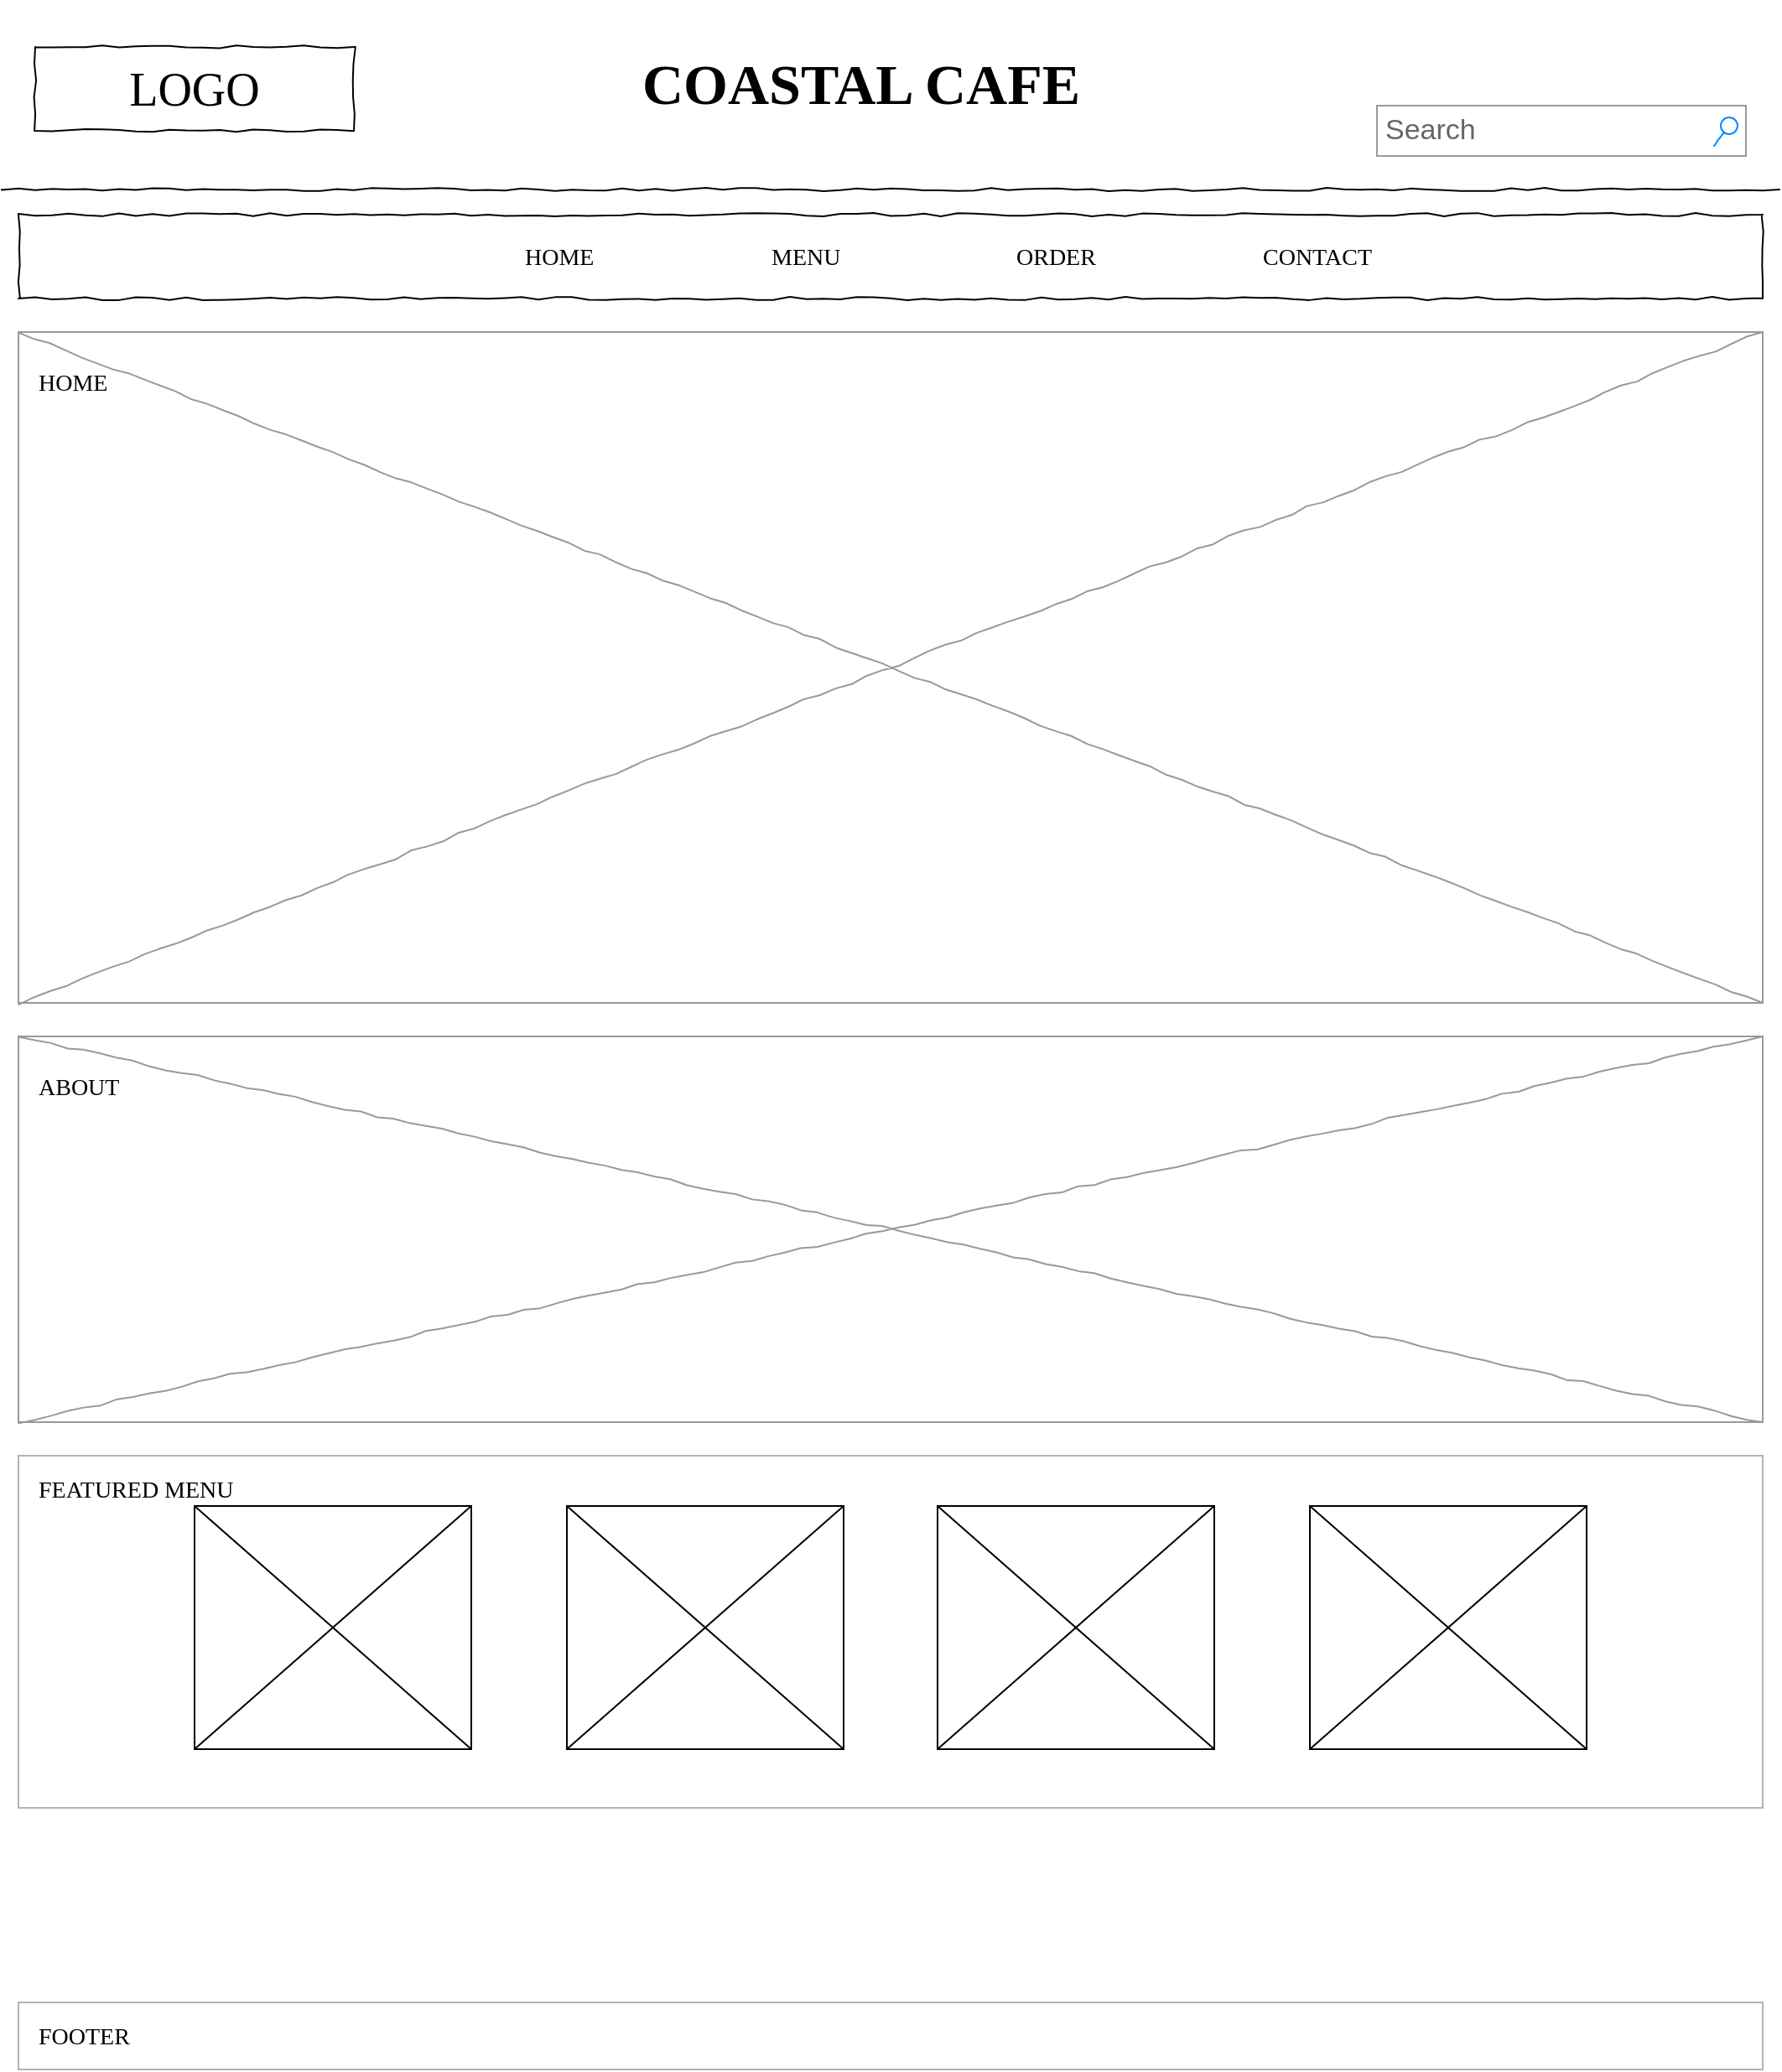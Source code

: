 <mxfile version="13.1.3" type="device"><diagram name="Page-1" id="03018318-947c-dd8e-b7a3-06fadd420f32"><mxGraphModel dx="1209" dy="607" grid="1" gridSize="10" guides="1" tooltips="1" connect="1" arrows="1" fold="1" page="1" pageScale="1" pageWidth="1100" pageHeight="850" background="#ffffff" math="0" shadow="0"><root><mxCell id="0"/><mxCell id="1" parent="0"/><mxCell id="677b7b8949515195-2" value="LOGO" style="whiteSpace=wrap;html=1;rounded=0;shadow=0;labelBackgroundColor=none;strokeWidth=1;fontFamily=Verdana;fontSize=28;align=center;comic=1;" parent="1" vertex="1"><mxGeometry x="40" y="60" width="190" height="50" as="geometry"/></mxCell><mxCell id="677b7b8949515195-3" value="Search" style="strokeWidth=1;shadow=0;dashed=0;align=center;html=1;shape=mxgraph.mockup.forms.searchBox;strokeColor=#999999;mainText=;strokeColor2=#008cff;fontColor=#666666;fontSize=17;align=left;spacingLeft=3;rounded=0;labelBackgroundColor=none;comic=1;" parent="1" vertex="1"><mxGeometry x="840" y="95" width="220" height="30" as="geometry"/></mxCell><mxCell id="677b7b8949515195-9" value="" style="line;strokeWidth=1;html=1;rounded=0;shadow=0;labelBackgroundColor=none;fillColor=none;fontFamily=Verdana;fontSize=14;fontColor=#000000;align=center;comic=1;" parent="1" vertex="1"><mxGeometry x="20" y="140" width="1060" height="10" as="geometry"/></mxCell><mxCell id="677b7b8949515195-10" value="" style="whiteSpace=wrap;html=1;rounded=0;shadow=0;labelBackgroundColor=none;strokeWidth=1;fillColor=none;fontFamily=Verdana;fontSize=12;align=center;comic=1;" parent="1" vertex="1"><mxGeometry x="30" y="160" width="1040" height="50" as="geometry"/></mxCell><mxCell id="677b7b8949515195-11" value="HOME" style="text;html=1;points=[];align=left;verticalAlign=top;spacingTop=-4;fontSize=14;fontFamily=Verdana" parent="1" vertex="1"><mxGeometry x="330" y="175" width="60" height="20" as="geometry"/></mxCell><mxCell id="677b7b8949515195-12" value="MENU" style="text;html=1;points=[];align=left;verticalAlign=top;spacingTop=-4;fontSize=14;fontFamily=Verdana" parent="1" vertex="1"><mxGeometry x="477" y="175" width="60" height="20" as="geometry"/></mxCell><mxCell id="677b7b8949515195-13" value="ORDER" style="text;html=1;points=[];align=left;verticalAlign=top;spacingTop=-4;fontSize=14;fontFamily=Verdana" parent="1" vertex="1"><mxGeometry x="623" y="175" width="60" height="20" as="geometry"/></mxCell><mxCell id="677b7b8949515195-14" value="CONTACT" style="text;html=1;points=[];align=left;verticalAlign=top;spacingTop=-4;fontSize=14;fontFamily=Verdana" parent="1" vertex="1"><mxGeometry x="770" y="175" width="60" height="20" as="geometry"/></mxCell><mxCell id="677b7b8949515195-16" value="" style="verticalLabelPosition=bottom;shadow=0;dashed=0;align=center;html=1;verticalAlign=top;strokeWidth=1;shape=mxgraph.mockup.graphics.simpleIcon;strokeColor=#999999;rounded=0;labelBackgroundColor=none;fontFamily=Verdana;fontSize=14;fontColor=#000000;comic=1;" parent="1" vertex="1"><mxGeometry x="30" y="230" width="1040" height="400" as="geometry"/></mxCell><mxCell id="aIqbMs-bbgohbHotE0H--5" value="" style="shape=image;html=1;verticalAlign=top;verticalLabelPosition=bottom;labelBackgroundColor=#ffffff;imageAspect=0;aspect=fixed;image=https://cdn1.iconfinder.com/data/icons/twitter-ui-glyph/48/Sed-21-128.png" parent="1" vertex="1"><mxGeometry x="1000" y="32" width="44" height="44" as="geometry"/></mxCell><mxCell id="aIqbMs-bbgohbHotE0H--6" value="COASTAL CAFE" style="text;html=1;points=[];align=left;verticalAlign=top;spacingTop=-4;fontSize=34;fontFamily=Comic Sans MS;fontStyle=1" parent="1" vertex="1"><mxGeometry x="400" y="60" width="150" height="50" as="geometry"/></mxCell><mxCell id="aIqbMs-bbgohbHotE0H--7" value="HOME" style="text;html=1;points=[];align=left;verticalAlign=top;spacingTop=-4;fontSize=14;fontFamily=Verdana" parent="1" vertex="1"><mxGeometry x="40" y="250" width="60" height="20" as="geometry"/></mxCell><mxCell id="aIqbMs-bbgohbHotE0H--8" value="" style="verticalLabelPosition=bottom;shadow=0;dashed=0;align=center;html=1;verticalAlign=top;strokeWidth=1;shape=mxgraph.mockup.graphics.simpleIcon;strokeColor=#999999;rounded=0;labelBackgroundColor=none;fontFamily=Verdana;fontSize=14;fontColor=#000000;comic=1;" parent="1" vertex="1"><mxGeometry x="30" y="650" width="1040" height="230" as="geometry"/></mxCell><mxCell id="aIqbMs-bbgohbHotE0H--9" value="ABOUT" style="text;html=1;points=[];align=left;verticalAlign=top;spacingTop=-4;fontSize=14;fontFamily=Verdana" parent="1" vertex="1"><mxGeometry x="40" y="670" width="60" height="20" as="geometry"/></mxCell><mxCell id="aIqbMs-bbgohbHotE0H--10" value="" style="dashed=0;align=center;fontSize=12;shape=rect;fillColor=#ffffff;strokeColor=#B3B3B3;shadow=0;recursiveResize=0;labelBorderColor=none;" parent="1" vertex="1"><mxGeometry x="30" y="900" width="1040" height="210" as="geometry"/></mxCell><mxCell id="aIqbMs-bbgohbHotE0H--11" value="" style="shape=mxgraph.gmdl.image;strokeColor=#000000;fillColor=#ffffff;align=left;labelPosition=right;verticalLabelPosition=middle;verticalAlign=middle;spacingLeft=10;fontSize=14;html=1;" parent="aIqbMs-bbgohbHotE0H--10" vertex="1"><mxGeometry x="105" y="30" width="165" height="145" as="geometry"/></mxCell><mxCell id="aIqbMs-bbgohbHotE0H--16" value="&lt;span style=&quot;color: rgba(0 , 0 , 0 , 0) ; font-family: monospace ; font-size: 0px ; font-weight: 400&quot;&gt;%3CmxGraphModel%3E%3Croot%3E%3CmxCell%20id%3D%220%22%2F%3E%3CmxCell%20id%3D%221%22%20parent%3D%220%22%2F%3E%3CmxCell%20id%3D%222%22%20value%3D%22%22%20style%3D%22shape%3Dmxgraph.gmdl.image%3BstrokeColor%3D%23000000%3BfillColor%3D%23ffffff%3Balign%3Dleft%3BlabelPosition%3Dright%3BverticalLabelPosition%3Dmiddle%3BverticalAlign%3Dmiddle%3BspacingLeft%3D10%3BfontSize%3D14%3Bhtml%3D1%3B%22%20vertex%3D%221%22%20parent%3D%221%22%3E%3CmxGeometry%20x%3D%2255%22%20y%3D%22940%22%20width%3D%22165%22%20height%3D%22145%22%20as%3D%22geometry%22%2F%3E%3C%2FmxCell%3E%3C%2Froot%3E%3C%2FmxGraphModel%3E&lt;/span&gt;" style="shape=mxgraph.gmdl.image;strokeColor=#000000;fillColor=#ffffff;align=left;labelPosition=right;verticalLabelPosition=middle;verticalAlign=middle;spacingLeft=10;fontSize=14;html=1;fontStyle=1" parent="aIqbMs-bbgohbHotE0H--10" vertex="1"><mxGeometry x="327" y="30" width="165" height="145" as="geometry"/></mxCell><mxCell id="aIqbMs-bbgohbHotE0H--18" value="" style="shape=mxgraph.gmdl.image;strokeColor=#000000;fillColor=#ffffff;align=left;labelPosition=right;verticalLabelPosition=middle;verticalAlign=middle;spacingLeft=10;fontSize=14;html=1;" parent="aIqbMs-bbgohbHotE0H--10" vertex="1"><mxGeometry x="548" y="30" width="165" height="145" as="geometry"/></mxCell><mxCell id="aIqbMs-bbgohbHotE0H--17" value="" style="shape=mxgraph.gmdl.image;strokeColor=#000000;fillColor=#ffffff;align=left;labelPosition=right;verticalLabelPosition=middle;verticalAlign=middle;spacingLeft=10;fontSize=14;html=1;" parent="aIqbMs-bbgohbHotE0H--10" vertex="1"><mxGeometry x="770" y="30" width="165" height="145" as="geometry"/></mxCell><mxCell id="aIqbMs-bbgohbHotE0H--19" value="FEATURED MENU" style="text;html=1;points=[];align=left;verticalAlign=top;spacingTop=-4;fontSize=14;fontFamily=Verdana" parent="aIqbMs-bbgohbHotE0H--10" vertex="1"><mxGeometry x="10" y="10" width="60" height="20" as="geometry"/></mxCell><mxCell id="aIqbMs-bbgohbHotE0H--24" value="" style="group" parent="1" vertex="1" connectable="0"><mxGeometry x="435" y="1150" width="230" height="52" as="geometry"/></mxCell><mxCell id="aIqbMs-bbgohbHotE0H--23" value="" style="shape=image;html=1;verticalAlign=top;verticalLabelPosition=bottom;labelBackgroundColor=#ffffff;imageAspect=0;aspect=fixed;image=https://cdn3.iconfinder.com/data/icons/peelicons-vol-1/50/Facebook-128.png;strokeColor=#B3B3B3;fontFamily=Comic Sans MS;fontSize=34;" parent="aIqbMs-bbgohbHotE0H--24" vertex="1"><mxGeometry width="50" height="50" as="geometry"/></mxCell><mxCell id="aIqbMs-bbgohbHotE0H--22" value="" style="shape=image;html=1;verticalAlign=top;verticalLabelPosition=bottom;labelBackgroundColor=#ffffff;imageAspect=0;aspect=fixed;image=https://cdn3.iconfinder.com/data/icons/peelicons-vol-1/50/Intsagram-128.png;strokeColor=#B3B3B3;fontFamily=Comic Sans MS;fontSize=34;" parent="aIqbMs-bbgohbHotE0H--24" vertex="1"><mxGeometry x="88" width="52" height="52" as="geometry"/></mxCell><mxCell id="aIqbMs-bbgohbHotE0H--21" value="" style="shape=image;html=1;verticalAlign=top;verticalLabelPosition=bottom;labelBackgroundColor=#ffffff;imageAspect=0;aspect=fixed;image=https://cdn3.iconfinder.com/data/icons/peelicons-vol-1/50/Mail-128.png;strokeColor=#B3B3B3;fontFamily=Comic Sans MS;fontSize=34;" parent="aIqbMs-bbgohbHotE0H--24" vertex="1"><mxGeometry x="180" width="50" height="50" as="geometry"/></mxCell><mxCell id="aQfpKin1HvRVKL9eum6E-3" value="" style="shape=rect;fillColor=#ffffff;strokeColor=#B3B3B3;shadow=0;" vertex="1" parent="1"><mxGeometry x="30" y="1226" width="1040" height="40" as="geometry"/></mxCell><mxCell id="aQfpKin1HvRVKL9eum6E-8" value="FOOTER" style="text;html=1;points=[];align=left;verticalAlign=top;spacingTop=-4;fontSize=14;fontFamily=Verdana" vertex="1" parent="1"><mxGeometry x="40" y="1236" width="60" height="20" as="geometry"/></mxCell></root></mxGraphModel></diagram></mxfile>